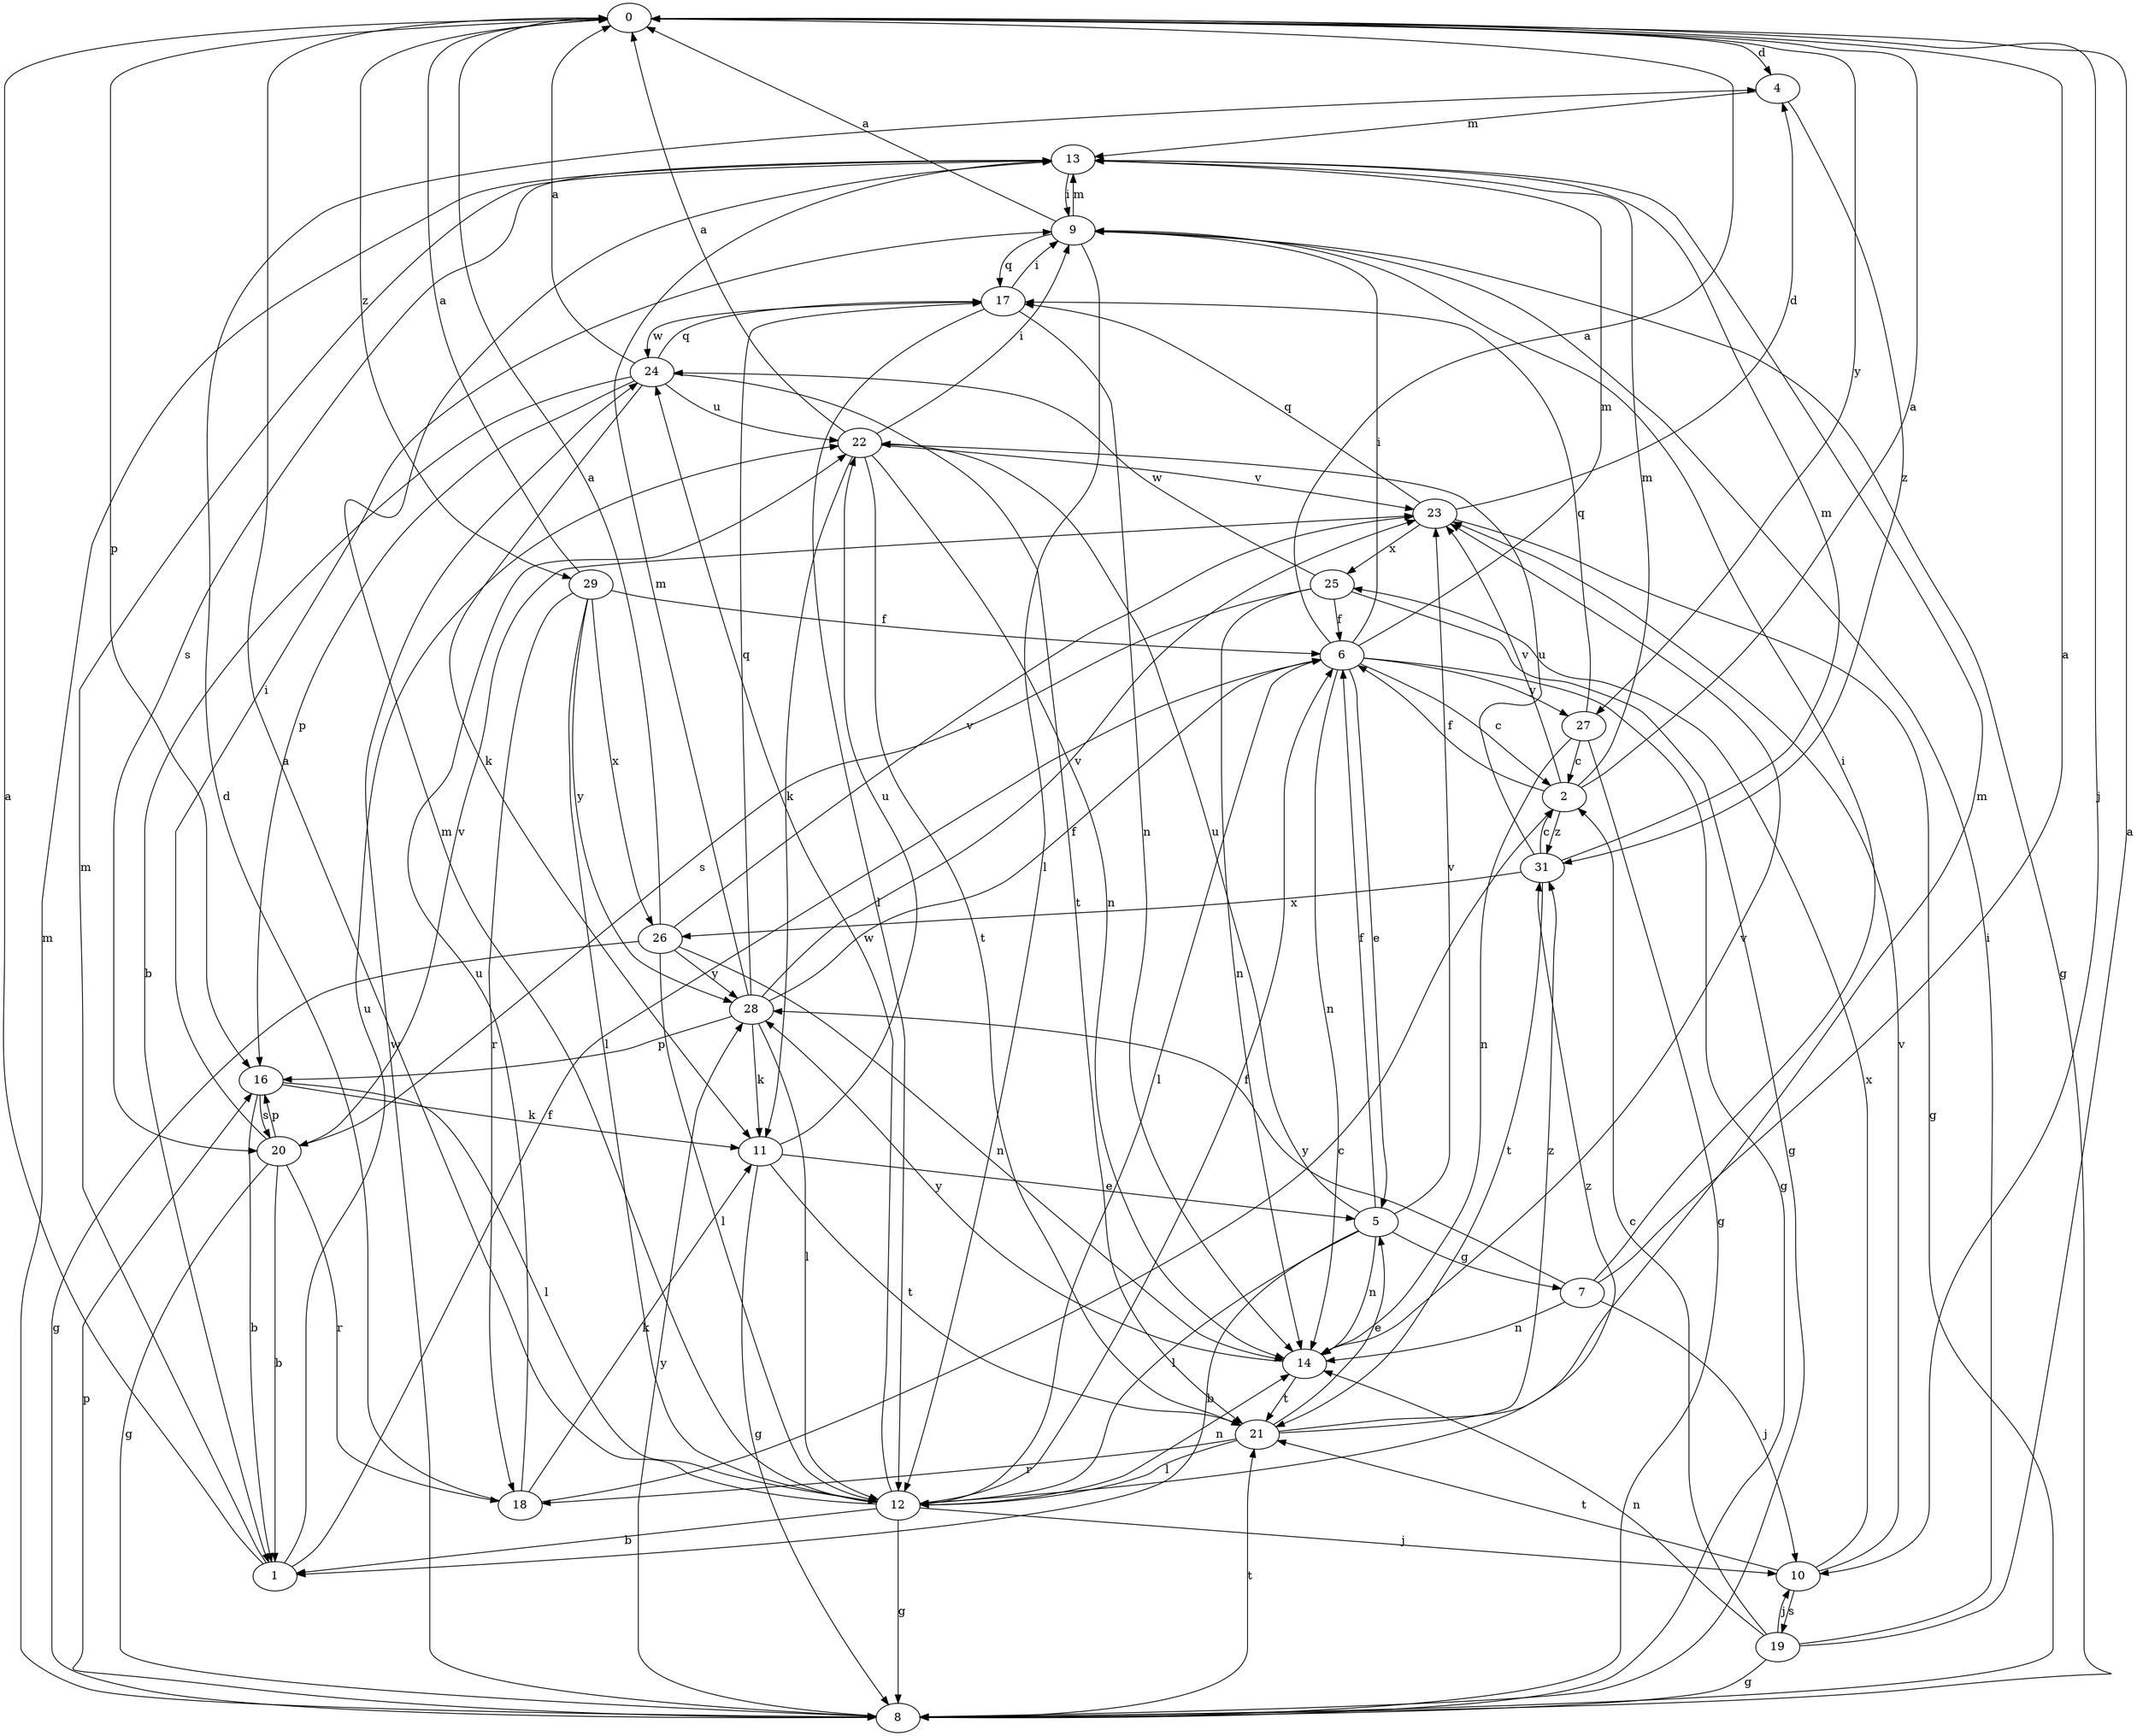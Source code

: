 strict digraph  {
0;
1;
2;
4;
5;
6;
7;
8;
9;
10;
11;
12;
13;
14;
16;
17;
18;
19;
20;
21;
22;
23;
24;
25;
26;
27;
28;
29;
31;
0 -> 4  [label=d];
0 -> 10  [label=j];
0 -> 16  [label=p];
0 -> 27  [label=y];
0 -> 29  [label=z];
1 -> 0  [label=a];
1 -> 6  [label=f];
1 -> 13  [label=m];
1 -> 22  [label=u];
2 -> 0  [label=a];
2 -> 6  [label=f];
2 -> 13  [label=m];
2 -> 23  [label=v];
2 -> 31  [label=z];
4 -> 13  [label=m];
4 -> 31  [label=z];
5 -> 1  [label=b];
5 -> 6  [label=f];
5 -> 7  [label=g];
5 -> 12  [label=l];
5 -> 14  [label=n];
5 -> 22  [label=u];
5 -> 23  [label=v];
6 -> 0  [label=a];
6 -> 2  [label=c];
6 -> 5  [label=e];
6 -> 8  [label=g];
6 -> 9  [label=i];
6 -> 12  [label=l];
6 -> 13  [label=m];
6 -> 14  [label=n];
6 -> 27  [label=y];
7 -> 0  [label=a];
7 -> 9  [label=i];
7 -> 10  [label=j];
7 -> 14  [label=n];
7 -> 28  [label=y];
8 -> 13  [label=m];
8 -> 16  [label=p];
8 -> 21  [label=t];
8 -> 24  [label=w];
8 -> 28  [label=y];
9 -> 0  [label=a];
9 -> 8  [label=g];
9 -> 12  [label=l];
9 -> 13  [label=m];
9 -> 17  [label=q];
10 -> 19  [label=s];
10 -> 21  [label=t];
10 -> 23  [label=v];
10 -> 25  [label=x];
11 -> 5  [label=e];
11 -> 8  [label=g];
11 -> 21  [label=t];
11 -> 22  [label=u];
12 -> 0  [label=a];
12 -> 1  [label=b];
12 -> 6  [label=f];
12 -> 8  [label=g];
12 -> 10  [label=j];
12 -> 13  [label=m];
12 -> 14  [label=n];
12 -> 24  [label=w];
12 -> 31  [label=z];
13 -> 9  [label=i];
13 -> 20  [label=s];
14 -> 21  [label=t];
14 -> 23  [label=v];
14 -> 28  [label=y];
16 -> 1  [label=b];
16 -> 11  [label=k];
16 -> 12  [label=l];
16 -> 20  [label=s];
17 -> 9  [label=i];
17 -> 12  [label=l];
17 -> 14  [label=n];
17 -> 24  [label=w];
18 -> 2  [label=c];
18 -> 4  [label=d];
18 -> 11  [label=k];
18 -> 22  [label=u];
19 -> 0  [label=a];
19 -> 2  [label=c];
19 -> 8  [label=g];
19 -> 9  [label=i];
19 -> 10  [label=j];
19 -> 14  [label=n];
20 -> 1  [label=b];
20 -> 8  [label=g];
20 -> 9  [label=i];
20 -> 16  [label=p];
20 -> 18  [label=r];
20 -> 23  [label=v];
21 -> 5  [label=e];
21 -> 12  [label=l];
21 -> 13  [label=m];
21 -> 18  [label=r];
21 -> 31  [label=z];
22 -> 0  [label=a];
22 -> 9  [label=i];
22 -> 11  [label=k];
22 -> 14  [label=n];
22 -> 21  [label=t];
22 -> 23  [label=v];
23 -> 4  [label=d];
23 -> 8  [label=g];
23 -> 17  [label=q];
23 -> 25  [label=x];
24 -> 0  [label=a];
24 -> 1  [label=b];
24 -> 11  [label=k];
24 -> 16  [label=p];
24 -> 17  [label=q];
24 -> 21  [label=t];
24 -> 22  [label=u];
25 -> 6  [label=f];
25 -> 8  [label=g];
25 -> 14  [label=n];
25 -> 20  [label=s];
25 -> 24  [label=w];
26 -> 0  [label=a];
26 -> 8  [label=g];
26 -> 12  [label=l];
26 -> 14  [label=n];
26 -> 23  [label=v];
26 -> 28  [label=y];
27 -> 2  [label=c];
27 -> 8  [label=g];
27 -> 14  [label=n];
27 -> 17  [label=q];
28 -> 6  [label=f];
28 -> 11  [label=k];
28 -> 12  [label=l];
28 -> 13  [label=m];
28 -> 16  [label=p];
28 -> 17  [label=q];
28 -> 23  [label=v];
29 -> 0  [label=a];
29 -> 6  [label=f];
29 -> 12  [label=l];
29 -> 18  [label=r];
29 -> 26  [label=x];
29 -> 28  [label=y];
31 -> 2  [label=c];
31 -> 13  [label=m];
31 -> 21  [label=t];
31 -> 22  [label=u];
31 -> 26  [label=x];
}
